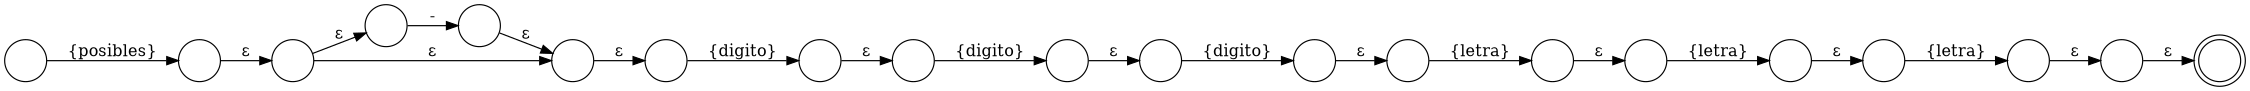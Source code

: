 digraph G{
rankdir=LR
node[shape=circle]
size="15"
72[label=""]73[label=""]72 -> 73 [label=ε]
73[shape = doublecircle];
74[label=""]75[label=""]74 -> 75 [label="\{letra\}"]
76[label=""]77[label=""]76 -> 77 [label="\{letra\}"]
77 -> 74 [label=ε]
78[label=""]79[label=""]78 -> 79 [label="\{letra\}"]
79 -> 76 [label=ε]
80[label=""]81[label=""]80 -> 81 [label="\{digito\}"]
81 -> 78 [label=ε]
82[label=""]83[label=""]82 -> 83 [label="\{digito\}"]
83 -> 80 [label=ε]
84[label=""]85[label=""]84 -> 85 [label="\{digito\}"]
85 -> 82 [label=ε]
86[label=""]87[label=""]86 -> 87 [label="-"]
88[label=""]89[label=""]88 -> 89 [label=ε]
87 -> 89 [label=ε]
88 -> 86 [label=ε]
89 -> 84 [label=ε]
90[label=""]91[label=""]90 -> 91 [label="\{posibles\}"]
91 -> 88 [label=ε]
75 -> 72 [label=ε]

}
